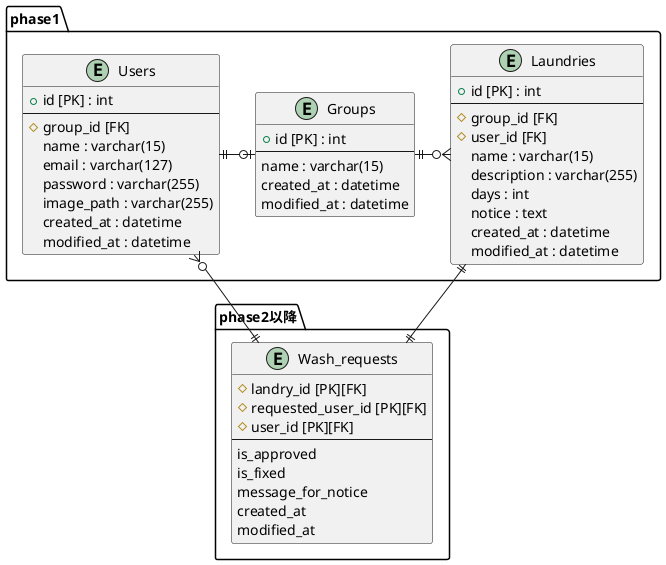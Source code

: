 @startuml

package phase1 as phase1{
    entity Users{
    + id [PK] : int
    --
    # group_id [FK]
    name : varchar(15)
    email : varchar(127)
    password : varchar(255)
    image_path : varchar(255)
    created_at : datetime
    modified_at : datetime
    }

    entity Groups
    {
    + id [PK] : int
    --
    name : varchar(15)
    created_at : datetime
    modified_at : datetime
    }

    entity Laundries{
    + id [PK] : int
    --
    # group_id [FK]
    # user_id [FK]
    name : varchar(15)
    description : varchar(255)
    days : int
    notice : text
    created_at : datetime
    modified_at : datetime
    }
}

package  phase2以降 as phase2{
    entity Wash_requests{
    # landry_id [PK][FK]
    # requested_user_id [PK][FK]
    # user_id [PK][FK]
    --
    is_approved
    is_fixed
    message_for_notice
    created_at
    modified_at
    }
}
Users ||-o| Groups
Groups ||-o{ Laundries
Laundries ||-|| Wash_requests
Users }o--|| Wash_requests


@enduml
